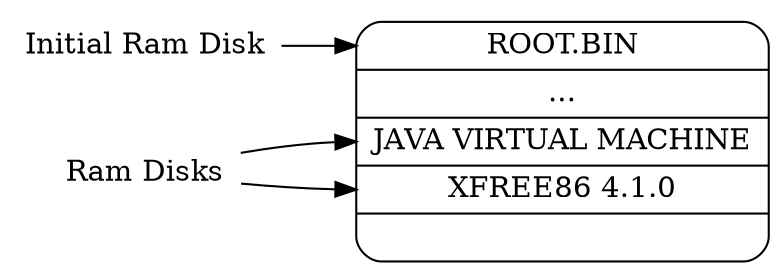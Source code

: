 digraph g {
    graph [
            rankdir = "LR"
            style="filled"
    ];
    node01 [
            label = "<f0> ROOT.BIN | <f1> ... | <f2> JAVA VIRTUAL MACHINE| <f3> XFREE86 4.1.0 |"
            shape = "Mrecord"
            fillcolor = "green"
    ];
    node02 [
            label = "Initial Ram Disk"
            shape = "none"
            fillcolor = "green"
    ];
    node03 [
            label = "Ram Disks"
            shape = "none"
            fillcolor = "green"
    ];

    node02 -> node01:f0;
    node03 -> node01:f2;
    node03 -> node01:f3;
}